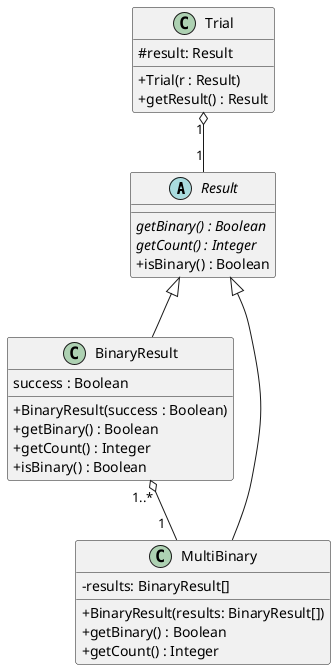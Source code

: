 @startuml Trials

skinparam classAttributeIconSize 0

abstract class Result {
  {abstract} getBinary() : Boolean
  {abstract} getCount() : Integer
  + isBinary() : Boolean
}
class Trial {
  # result: Result

  + Trial(r : Result)
  + getResult() : Result
}

class BinaryResult {
    success : Boolean

    + BinaryResult(success : Boolean)
    + getBinary() : Boolean
    + getCount() : Integer
    + isBinary() : Boolean
}

class MultiBinary {
    - results: BinaryResult[]

    + BinaryResult(results: BinaryResult[])
    + getBinary() : Boolean
    + getCount() : Integer
}

Trial "1" o-- "1" Result

Result <|-- BinaryResult
Result <|-- MultiBinary

BinaryResult "1..*" o--"1  " MultiBinary

@enduml
